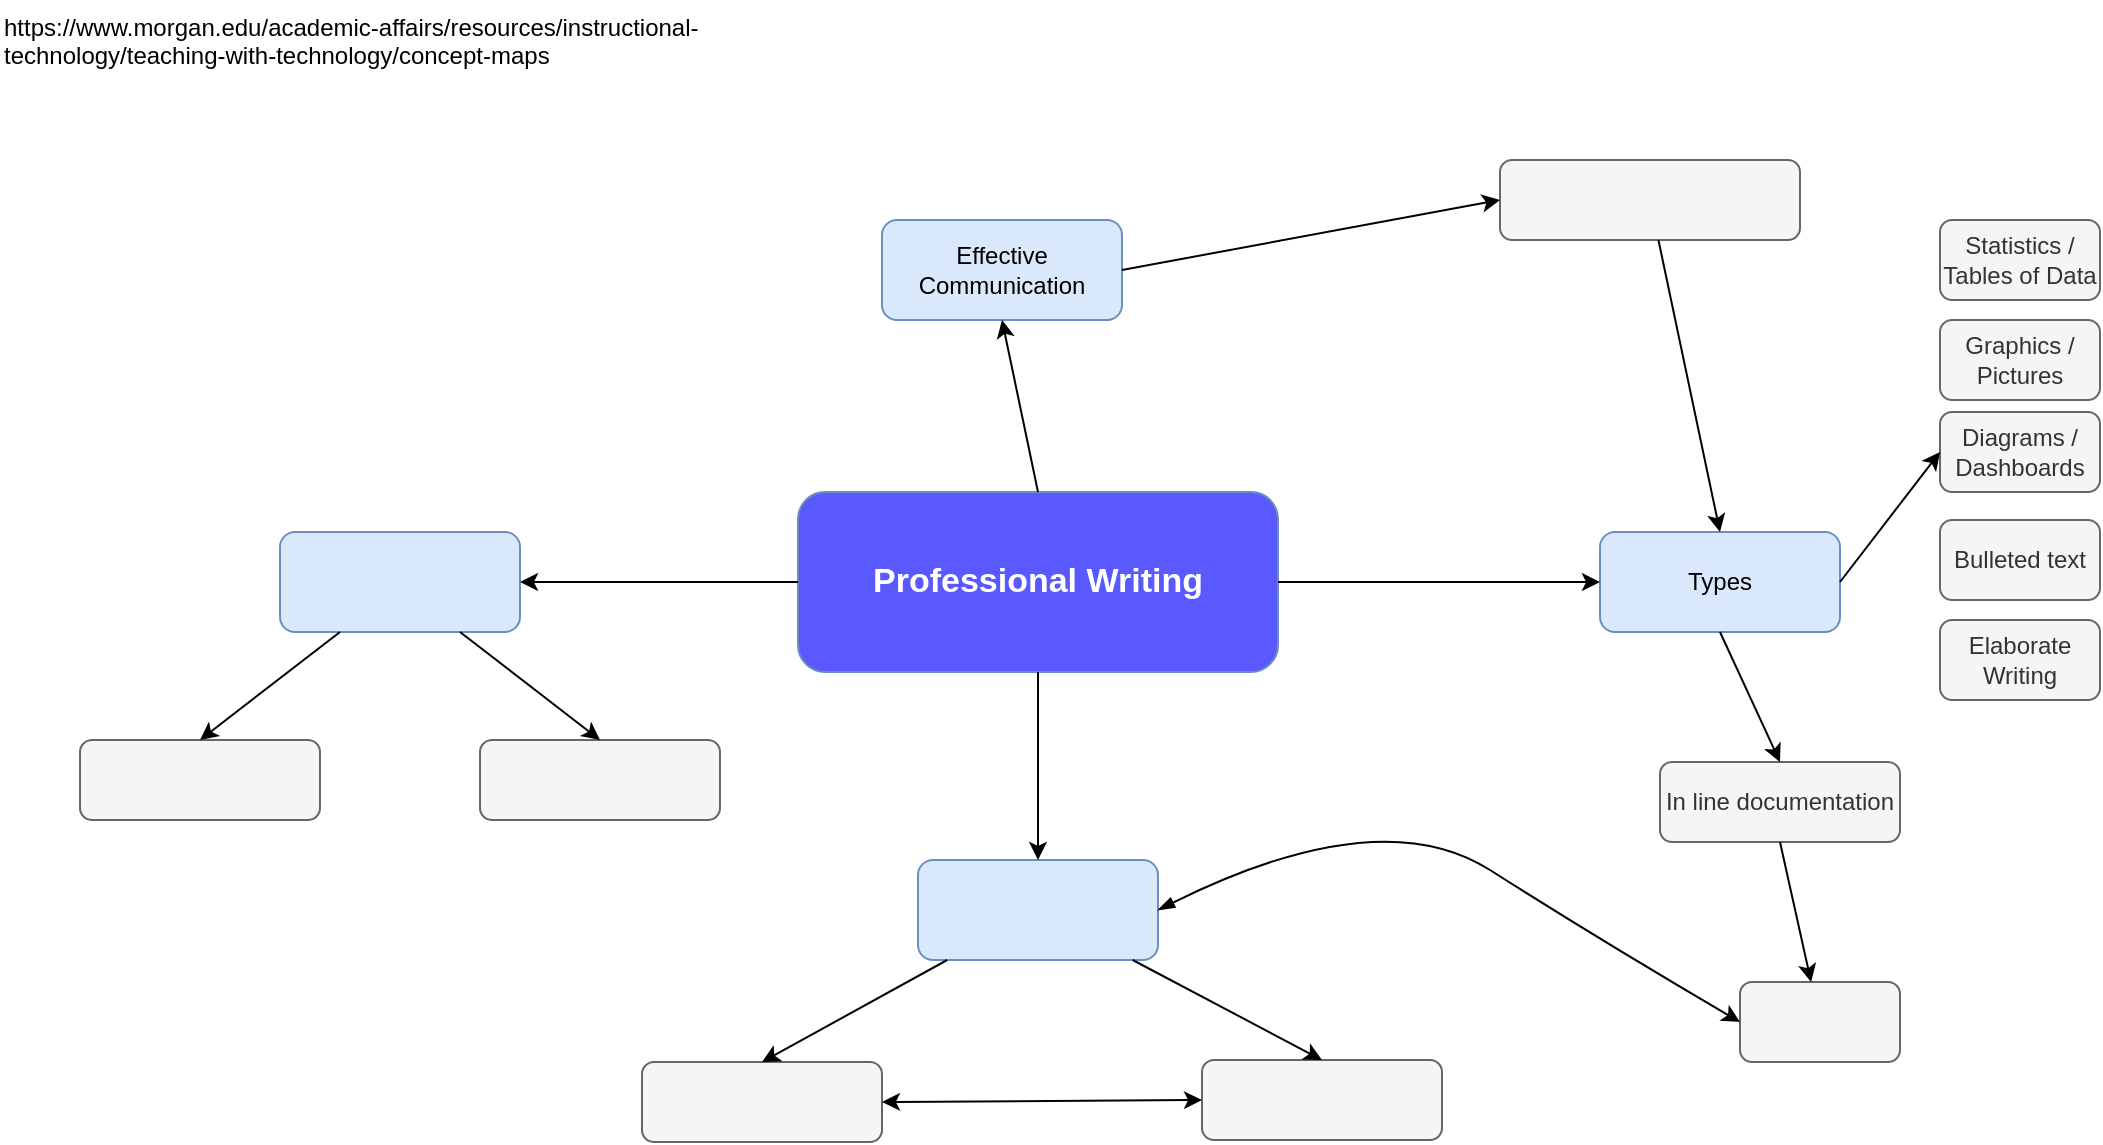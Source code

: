 <mxfile version="28.2.5" pages="4">
  <diagram name="1.1" id="A6YyC0zHlaroR13iZWX0">
    <mxGraphModel dx="704" dy="980" grid="1" gridSize="10" guides="1" tooltips="1" connect="1" arrows="1" fold="1" page="1" pageScale="1" pageWidth="1800" pageHeight="1500" math="0" shadow="0">
      <root>
        <mxCell id="0" />
        <mxCell id="1" parent="0" />
        <mxCell id="rtD2j8Ox3qHUKRXB66nk-1" value="&lt;b&gt;&lt;font style=&quot;font-size: 17px; color: rgb(255, 255, 255);&quot;&gt;Professional Writing&lt;/font&gt;&lt;/b&gt;" style="rounded=1;whiteSpace=wrap;html=1;fillColor=#5959FF;strokeColor=#6c8ebf;gradientColor=none;" parent="1" vertex="1">
          <mxGeometry x="439" y="356" width="240" height="90" as="geometry" />
        </mxCell>
        <mxCell id="rtD2j8Ox3qHUKRXB66nk-2" value="" style="rounded=1;whiteSpace=wrap;html=1;fillColor=#dae8fc;strokeColor=#6c8ebf;" parent="1" vertex="1">
          <mxGeometry x="180" y="376" width="120" height="50" as="geometry" />
        </mxCell>
        <mxCell id="rtD2j8Ox3qHUKRXB66nk-3" value="" style="rounded=1;whiteSpace=wrap;html=1;fillColor=#f5f5f5;fontColor=#333333;strokeColor=#666666;" parent="1" vertex="1">
          <mxGeometry x="280" y="480" width="120" height="40" as="geometry" />
        </mxCell>
        <mxCell id="rtD2j8Ox3qHUKRXB66nk-5" value="" style="endArrow=classic;html=1;rounded=0;exitX=0;exitY=0.5;exitDx=0;exitDy=0;entryX=1;entryY=0.5;entryDx=0;entryDy=0;" parent="1" source="rtD2j8Ox3qHUKRXB66nk-1" target="rtD2j8Ox3qHUKRXB66nk-2" edge="1">
          <mxGeometry width="50" height="50" relative="1" as="geometry">
            <mxPoint x="700" y="520" as="sourcePoint" />
            <mxPoint x="750" y="470" as="targetPoint" />
          </mxGeometry>
        </mxCell>
        <mxCell id="rtD2j8Ox3qHUKRXB66nk-7" value="" style="endArrow=classic;html=1;rounded=0;exitX=0.75;exitY=1;exitDx=0;exitDy=0;entryX=0.5;entryY=0;entryDx=0;entryDy=0;" parent="1" source="rtD2j8Ox3qHUKRXB66nk-2" target="rtD2j8Ox3qHUKRXB66nk-3" edge="1">
          <mxGeometry width="50" height="50" relative="1" as="geometry">
            <mxPoint x="700" y="520" as="sourcePoint" />
            <mxPoint x="750" y="470" as="targetPoint" />
          </mxGeometry>
        </mxCell>
        <UserObject label="https://www.morgan.edu/academic-affairs/resources/instructional-technology/teaching-with-technology/concept-maps" link="https://www.morgan.edu/academic-affairs/resources/instructional-technology/teaching-with-technology/concept-maps" id="rtD2j8Ox3qHUKRXB66nk-8">
          <mxCell style="text;whiteSpace=wrap;" parent="1" vertex="1">
            <mxGeometry x="40" y="110" width="350" height="50" as="geometry" />
          </mxCell>
        </UserObject>
        <mxCell id="rtD2j8Ox3qHUKRXB66nk-9" value="" style="rounded=1;whiteSpace=wrap;html=1;fillColor=#f5f5f5;fontColor=#333333;strokeColor=#666666;" parent="1" vertex="1">
          <mxGeometry x="80" y="480" width="120" height="40" as="geometry" />
        </mxCell>
        <mxCell id="rtD2j8Ox3qHUKRXB66nk-10" value="" style="endArrow=classic;html=1;rounded=0;exitX=0.25;exitY=1;exitDx=0;exitDy=0;entryX=0.5;entryY=0;entryDx=0;entryDy=0;" parent="1" source="rtD2j8Ox3qHUKRXB66nk-2" target="rtD2j8Ox3qHUKRXB66nk-9" edge="1">
          <mxGeometry width="50" height="50" relative="1" as="geometry">
            <mxPoint x="550" y="225" as="sourcePoint" />
            <mxPoint x="730" y="410" as="targetPoint" />
          </mxGeometry>
        </mxCell>
        <mxCell id="rtD2j8Ox3qHUKRXB66nk-11" value="" style="rounded=1;whiteSpace=wrap;html=1;fillColor=#dae8fc;strokeColor=#6c8ebf;" parent="1" vertex="1">
          <mxGeometry x="499" y="540" width="120" height="50" as="geometry" />
        </mxCell>
        <mxCell id="rtD2j8Ox3qHUKRXB66nk-12" value="" style="endArrow=classic;html=1;rounded=0;exitX=0.5;exitY=1;exitDx=0;exitDy=0;entryX=0.5;entryY=0;entryDx=0;entryDy=0;" parent="1" source="rtD2j8Ox3qHUKRXB66nk-1" target="rtD2j8Ox3qHUKRXB66nk-11" edge="1">
          <mxGeometry width="50" height="50" relative="1" as="geometry">
            <mxPoint x="580" y="420" as="sourcePoint" />
            <mxPoint x="450" y="420" as="targetPoint" />
          </mxGeometry>
        </mxCell>
        <mxCell id="rtD2j8Ox3qHUKRXB66nk-13" value="" style="rounded=1;whiteSpace=wrap;html=1;fillColor=#f5f5f5;fontColor=#333333;strokeColor=#666666;" parent="1" vertex="1">
          <mxGeometry x="641" y="640" width="120" height="40" as="geometry" />
        </mxCell>
        <mxCell id="rtD2j8Ox3qHUKRXB66nk-14" value="" style="endArrow=classic;html=1;rounded=0;entryX=0.5;entryY=0;entryDx=0;entryDy=0;" parent="1" source="rtD2j8Ox3qHUKRXB66nk-11" target="rtD2j8Ox3qHUKRXB66nk-13" edge="1">
          <mxGeometry width="50" height="50" relative="1" as="geometry">
            <mxPoint x="589" y="590" as="sourcePoint" />
            <mxPoint x="1069" y="634" as="targetPoint" />
          </mxGeometry>
        </mxCell>
        <mxCell id="rtD2j8Ox3qHUKRXB66nk-15" value="" style="rounded=1;whiteSpace=wrap;html=1;fillColor=#f5f5f5;fontColor=#333333;strokeColor=#666666;" parent="1" vertex="1">
          <mxGeometry x="361" y="641" width="120" height="40" as="geometry" />
        </mxCell>
        <mxCell id="rtD2j8Ox3qHUKRXB66nk-16" value="" style="endArrow=classic;html=1;rounded=0;entryX=0.5;entryY=0;entryDx=0;entryDy=0;" parent="1" source="rtD2j8Ox3qHUKRXB66nk-11" target="rtD2j8Ox3qHUKRXB66nk-15" edge="1">
          <mxGeometry width="50" height="50" relative="1" as="geometry">
            <mxPoint x="529" y="590" as="sourcePoint" />
            <mxPoint x="1049" y="574" as="targetPoint" />
          </mxGeometry>
        </mxCell>
        <mxCell id="rtD2j8Ox3qHUKRXB66nk-17" value="" style="endArrow=classic;startArrow=classic;html=1;rounded=0;exitX=1;exitY=0.5;exitDx=0;exitDy=0;entryX=0;entryY=0.5;entryDx=0;entryDy=0;" parent="1" source="rtD2j8Ox3qHUKRXB66nk-15" target="rtD2j8Ox3qHUKRXB66nk-13" edge="1">
          <mxGeometry width="50" height="50" relative="1" as="geometry">
            <mxPoint x="540" y="750" as="sourcePoint" />
            <mxPoint x="590" y="700" as="targetPoint" />
          </mxGeometry>
        </mxCell>
        <mxCell id="rtD2j8Ox3qHUKRXB66nk-18" value="Effective Communication" style="rounded=1;whiteSpace=wrap;html=1;fillColor=#dae8fc;strokeColor=#6c8ebf;" parent="1" vertex="1">
          <mxGeometry x="481" y="220" width="120" height="50" as="geometry" />
        </mxCell>
        <mxCell id="rtD2j8Ox3qHUKRXB66nk-19" value="Types" style="rounded=1;whiteSpace=wrap;html=1;fillColor=#dae8fc;strokeColor=#6c8ebf;" parent="1" vertex="1">
          <mxGeometry x="840" y="376" width="120" height="50" as="geometry" />
        </mxCell>
        <mxCell id="rtD2j8Ox3qHUKRXB66nk-20" value="" style="rounded=1;whiteSpace=wrap;html=1;fillColor=#f5f5f5;fontColor=#333333;strokeColor=#666666;" parent="1" vertex="1">
          <mxGeometry x="910" y="601" width="80" height="40" as="geometry" />
        </mxCell>
        <mxCell id="rtD2j8Ox3qHUKRXB66nk-21" value="In line documentation" style="rounded=1;whiteSpace=wrap;html=1;fillColor=#f5f5f5;fontColor=#333333;strokeColor=#666666;" parent="1" vertex="1">
          <mxGeometry x="870" y="491" width="120" height="40" as="geometry" />
        </mxCell>
        <mxCell id="rtD2j8Ox3qHUKRXB66nk-22" value="Diagrams / Dashboards" style="rounded=1;whiteSpace=wrap;html=1;fillColor=#f5f5f5;fontColor=#333333;strokeColor=#666666;" parent="1" vertex="1">
          <mxGeometry x="1010" y="316" width="80" height="40" as="geometry" />
        </mxCell>
        <mxCell id="rtD2j8Ox3qHUKRXB66nk-23" value="" style="rounded=1;whiteSpace=wrap;html=1;fillColor=#f5f5f5;fontColor=#333333;strokeColor=#666666;" parent="1" vertex="1">
          <mxGeometry x="790" y="190" width="150" height="40" as="geometry" />
        </mxCell>
        <mxCell id="rtD2j8Ox3qHUKRXB66nk-24" value="" style="endArrow=classic;html=1;rounded=0;exitX=0.5;exitY=0;exitDx=0;exitDy=0;entryX=0.5;entryY=1;entryDx=0;entryDy=0;" parent="1" source="rtD2j8Ox3qHUKRXB66nk-1" target="rtD2j8Ox3qHUKRXB66nk-18" edge="1">
          <mxGeometry width="50" height="50" relative="1" as="geometry">
            <mxPoint x="620" y="330" as="sourcePoint" />
            <mxPoint x="670" y="280" as="targetPoint" />
          </mxGeometry>
        </mxCell>
        <mxCell id="rtD2j8Ox3qHUKRXB66nk-25" value="" style="endArrow=classic;html=1;rounded=0;exitX=1;exitY=0.5;exitDx=0;exitDy=0;entryX=0;entryY=0.5;entryDx=0;entryDy=0;" parent="1" source="rtD2j8Ox3qHUKRXB66nk-18" target="rtD2j8Ox3qHUKRXB66nk-23" edge="1">
          <mxGeometry width="50" height="50" relative="1" as="geometry">
            <mxPoint x="650" y="240" as="sourcePoint" />
            <mxPoint x="700" y="190" as="targetPoint" />
          </mxGeometry>
        </mxCell>
        <mxCell id="rtD2j8Ox3qHUKRXB66nk-26" value="" style="endArrow=classic;html=1;rounded=0;exitX=1;exitY=0.5;exitDx=0;exitDy=0;entryX=0;entryY=0.5;entryDx=0;entryDy=0;" parent="1" source="rtD2j8Ox3qHUKRXB66nk-1" target="rtD2j8Ox3qHUKRXB66nk-19" edge="1">
          <mxGeometry width="50" height="50" relative="1" as="geometry">
            <mxPoint x="680" y="490" as="sourcePoint" />
            <mxPoint x="730" y="440" as="targetPoint" />
          </mxGeometry>
        </mxCell>
        <mxCell id="rtD2j8Ox3qHUKRXB66nk-27" value="" style="endArrow=classic;html=1;rounded=0;exitX=0.5;exitY=1;exitDx=0;exitDy=0;entryX=0.5;entryY=0;entryDx=0;entryDy=0;" parent="1" source="rtD2j8Ox3qHUKRXB66nk-19" target="rtD2j8Ox3qHUKRXB66nk-21" edge="1">
          <mxGeometry width="50" height="50" relative="1" as="geometry">
            <mxPoint x="990" y="250" as="sourcePoint" />
            <mxPoint x="1040" y="200" as="targetPoint" />
          </mxGeometry>
        </mxCell>
        <mxCell id="rtD2j8Ox3qHUKRXB66nk-28" value="" style="endArrow=classic;html=1;rounded=0;exitX=1;exitY=0.5;exitDx=0;exitDy=0;entryX=0;entryY=0.5;entryDx=0;entryDy=0;" parent="1" source="rtD2j8Ox3qHUKRXB66nk-19" target="rtD2j8Ox3qHUKRXB66nk-22" edge="1">
          <mxGeometry width="50" height="50" relative="1" as="geometry">
            <mxPoint x="1010" y="430" as="sourcePoint" />
            <mxPoint x="1060" y="380" as="targetPoint" />
          </mxGeometry>
        </mxCell>
        <mxCell id="rtD2j8Ox3qHUKRXB66nk-29" value="" style="endArrow=classic;html=1;rounded=0;entryX=0.5;entryY=0;entryDx=0;entryDy=0;" parent="1" source="rtD2j8Ox3qHUKRXB66nk-23" target="rtD2j8Ox3qHUKRXB66nk-19" edge="1">
          <mxGeometry width="50" height="50" relative="1" as="geometry">
            <mxPoint x="840" y="330" as="sourcePoint" />
            <mxPoint x="890" y="280" as="targetPoint" />
          </mxGeometry>
        </mxCell>
        <mxCell id="rtD2j8Ox3qHUKRXB66nk-30" value="" style="endArrow=classic;html=1;rounded=0;exitX=0.5;exitY=1;exitDx=0;exitDy=0;" parent="1" source="rtD2j8Ox3qHUKRXB66nk-21" target="rtD2j8Ox3qHUKRXB66nk-20" edge="1">
          <mxGeometry width="50" height="50" relative="1" as="geometry">
            <mxPoint x="1110" y="590" as="sourcePoint" />
            <mxPoint x="1160" y="540" as="targetPoint" />
          </mxGeometry>
        </mxCell>
        <mxCell id="rtD2j8Ox3qHUKRXB66nk-31" value="" style="curved=1;endArrow=classic;html=1;rounded=0;exitX=1;exitY=0.5;exitDx=0;exitDy=0;entryX=0;entryY=0.5;entryDx=0;entryDy=0;startArrow=blockThin;startFill=1;" parent="1" source="rtD2j8Ox3qHUKRXB66nk-11" target="rtD2j8Ox3qHUKRXB66nk-20" edge="1">
          <mxGeometry width="50" height="50" relative="1" as="geometry">
            <mxPoint x="680" y="490" as="sourcePoint" />
            <mxPoint x="730" y="440" as="targetPoint" />
            <Array as="points">
              <mxPoint x="730" y="510" />
              <mxPoint x="840" y="580" />
            </Array>
          </mxGeometry>
        </mxCell>
        <mxCell id="VLFtgSqNrhJL7h_BfpkV-1" value="Bulleted text" style="rounded=1;whiteSpace=wrap;html=1;fillColor=#f5f5f5;fontColor=#333333;strokeColor=#666666;" vertex="1" parent="1">
          <mxGeometry x="1010" y="370" width="80" height="40" as="geometry" />
        </mxCell>
        <mxCell id="VLFtgSqNrhJL7h_BfpkV-3" value="Elaborate Writing" style="rounded=1;whiteSpace=wrap;html=1;fillColor=#f5f5f5;fontColor=#333333;strokeColor=#666666;" vertex="1" parent="1">
          <mxGeometry x="1010" y="420" width="80" height="40" as="geometry" />
        </mxCell>
        <mxCell id="VLFtgSqNrhJL7h_BfpkV-4" value="Graphics / Pictures" style="rounded=1;whiteSpace=wrap;html=1;fillColor=#f5f5f5;fontColor=#333333;strokeColor=#666666;" vertex="1" parent="1">
          <mxGeometry x="1010" y="270" width="80" height="40" as="geometry" />
        </mxCell>
        <mxCell id="VLFtgSqNrhJL7h_BfpkV-5" value="Statistics / Tables of Data" style="rounded=1;whiteSpace=wrap;html=1;fillColor=#f5f5f5;fontColor=#333333;strokeColor=#666666;" vertex="1" parent="1">
          <mxGeometry x="1010" y="220" width="80" height="40" as="geometry" />
        </mxCell>
      </root>
    </mxGraphModel>
  </diagram>
  <diagram id="INU5LLQGjp-nCts_BlAN" name="2.2">
    <mxGraphModel dx="828" dy="1153" grid="1" gridSize="10" guides="1" tooltips="1" connect="1" arrows="1" fold="1" page="1" pageScale="1" pageWidth="1800" pageHeight="1500" math="0" shadow="0">
      <root>
        <mxCell id="0" />
        <mxCell id="1" parent="0" />
        <mxCell id="Pbq-i8DcPubpmf70jtMy-1" value="&lt;font style=&quot;font-size: 24px; color: rgb(255, 255, 255);&quot;&gt;&lt;b&gt;Goal Setting&lt;/b&gt;&lt;/font&gt;" style="rounded=1;whiteSpace=wrap;html=1;fillColor=#5959FF;strokeColor=#6c8ebf;gradientColor=none;" parent="1" vertex="1">
          <mxGeometry x="760" y="436" width="240" height="90" as="geometry" />
        </mxCell>
        <mxCell id="Pbq-i8DcPubpmf70jtMy-2" value="&lt;b&gt;Bias&lt;/b&gt;" style="rounded=1;whiteSpace=wrap;html=1;fillColor=#dae8fc;strokeColor=#6c8ebf;" parent="1" vertex="1">
          <mxGeometry x="510" y="456" width="120" height="50" as="geometry" />
        </mxCell>
        <mxCell id="Pbq-i8DcPubpmf70jtMy-3" value="" style="rounded=1;whiteSpace=wrap;html=1;fillColor=#f5f5f5;fontColor=#333333;strokeColor=#666666;" parent="1" vertex="1">
          <mxGeometry x="610" y="560" width="120" height="40" as="geometry" />
        </mxCell>
        <mxCell id="Pbq-i8DcPubpmf70jtMy-4" value="" style="endArrow=classic;html=1;rounded=0;exitX=0;exitY=0.5;exitDx=0;exitDy=0;entryX=1;entryY=0.5;entryDx=0;entryDy=0;" parent="1" source="Pbq-i8DcPubpmf70jtMy-1" target="Pbq-i8DcPubpmf70jtMy-2" edge="1">
          <mxGeometry width="50" height="50" relative="1" as="geometry">
            <mxPoint x="1030" y="600" as="sourcePoint" />
            <mxPoint x="1080" y="550" as="targetPoint" />
          </mxGeometry>
        </mxCell>
        <mxCell id="sY8J5L-0fkLcYzDm4Xg0-5" value="&lt;b&gt;&lt;font style=&quot;font-size: 15px;&quot;&gt;Is &lt;font style=&quot;&quot;&gt;affected &lt;/font&gt;by&lt;/font&gt;&lt;/b&gt;" style="edgeLabel;html=1;align=center;verticalAlign=middle;resizable=0;points=[];" vertex="1" connectable="0" parent="Pbq-i8DcPubpmf70jtMy-4">
          <mxGeometry x="-0.273" y="-3" relative="1" as="geometry">
            <mxPoint x="-19" y="3" as="offset" />
          </mxGeometry>
        </mxCell>
        <mxCell id="Pbq-i8DcPubpmf70jtMy-5" value="" style="endArrow=classic;html=1;rounded=0;exitX=0.75;exitY=1;exitDx=0;exitDy=0;entryX=0.5;entryY=0;entryDx=0;entryDy=0;" parent="1" source="Pbq-i8DcPubpmf70jtMy-2" target="Pbq-i8DcPubpmf70jtMy-3" edge="1">
          <mxGeometry width="50" height="50" relative="1" as="geometry">
            <mxPoint x="1030" y="600" as="sourcePoint" />
            <mxPoint x="1080" y="550" as="targetPoint" />
          </mxGeometry>
        </mxCell>
        <UserObject label="https://www.morgan.edu/academic-affairs/resources/instructional-technology/teaching-with-technology/concept-maps" link="https://www.morgan.edu/academic-affairs/resources/instructional-technology/teaching-with-technology/concept-maps" id="Pbq-i8DcPubpmf70jtMy-6">
          <mxCell style="text;whiteSpace=wrap;" parent="1" vertex="1">
            <mxGeometry x="370" y="190" width="350" height="50" as="geometry" />
          </mxCell>
        </UserObject>
        <mxCell id="Pbq-i8DcPubpmf70jtMy-7" value="" style="rounded=1;whiteSpace=wrap;html=1;fillColor=#f5f5f5;fontColor=#333333;strokeColor=#666666;" parent="1" vertex="1">
          <mxGeometry x="410" y="560" width="120" height="40" as="geometry" />
        </mxCell>
        <mxCell id="Pbq-i8DcPubpmf70jtMy-8" value="" style="endArrow=classic;html=1;rounded=0;exitX=0.25;exitY=1;exitDx=0;exitDy=0;entryX=0.5;entryY=0;entryDx=0;entryDy=0;" parent="1" source="Pbq-i8DcPubpmf70jtMy-2" target="Pbq-i8DcPubpmf70jtMy-7" edge="1">
          <mxGeometry width="50" height="50" relative="1" as="geometry">
            <mxPoint x="880" y="305" as="sourcePoint" />
            <mxPoint x="1060" y="490" as="targetPoint" />
          </mxGeometry>
        </mxCell>
        <mxCell id="Pbq-i8DcPubpmf70jtMy-9" value="&lt;b&gt;Organizational Goals&lt;/b&gt;" style="rounded=1;whiteSpace=wrap;html=1;fillColor=#dae8fc;strokeColor=#6c8ebf;" parent="1" vertex="1">
          <mxGeometry x="820" y="620" width="120" height="50" as="geometry" />
        </mxCell>
        <mxCell id="Pbq-i8DcPubpmf70jtMy-10" value="" style="endArrow=classic;html=1;rounded=0;exitX=0.5;exitY=1;exitDx=0;exitDy=0;entryX=0.5;entryY=0;entryDx=0;entryDy=0;" parent="1" source="Pbq-i8DcPubpmf70jtMy-1" target="Pbq-i8DcPubpmf70jtMy-9" edge="1">
          <mxGeometry width="50" height="50" relative="1" as="geometry">
            <mxPoint x="901" y="500" as="sourcePoint" />
            <mxPoint x="771" y="500" as="targetPoint" />
          </mxGeometry>
        </mxCell>
        <mxCell id="sY8J5L-0fkLcYzDm4Xg0-3" value="Is necessary for" style="edgeLabel;html=1;align=center;verticalAlign=middle;resizable=0;points=[];" vertex="1" connectable="0" parent="Pbq-i8DcPubpmf70jtMy-10">
          <mxGeometry x="-0.005" y="-3" relative="1" as="geometry">
            <mxPoint as="offset" />
          </mxGeometry>
        </mxCell>
        <mxCell id="Pbq-i8DcPubpmf70jtMy-11" value="" style="rounded=1;whiteSpace=wrap;html=1;fillColor=#f5f5f5;fontColor=#333333;strokeColor=#666666;" parent="1" vertex="1">
          <mxGeometry x="962" y="720" width="120" height="40" as="geometry" />
        </mxCell>
        <mxCell id="Pbq-i8DcPubpmf70jtMy-12" value="" style="endArrow=classic;html=1;rounded=0;entryX=0.5;entryY=0;entryDx=0;entryDy=0;" parent="1" source="Pbq-i8DcPubpmf70jtMy-9" target="Pbq-i8DcPubpmf70jtMy-11" edge="1">
          <mxGeometry width="50" height="50" relative="1" as="geometry">
            <mxPoint x="910" y="670" as="sourcePoint" />
            <mxPoint x="1390" y="714" as="targetPoint" />
          </mxGeometry>
        </mxCell>
        <mxCell id="Pbq-i8DcPubpmf70jtMy-13" value="" style="rounded=1;whiteSpace=wrap;html=1;fillColor=#f5f5f5;fontColor=#333333;strokeColor=#666666;" parent="1" vertex="1">
          <mxGeometry x="682" y="721" width="120" height="40" as="geometry" />
        </mxCell>
        <mxCell id="Pbq-i8DcPubpmf70jtMy-14" value="" style="endArrow=classic;html=1;rounded=0;entryX=0.5;entryY=0;entryDx=0;entryDy=0;" parent="1" source="Pbq-i8DcPubpmf70jtMy-9" target="Pbq-i8DcPubpmf70jtMy-13" edge="1">
          <mxGeometry width="50" height="50" relative="1" as="geometry">
            <mxPoint x="850" y="670" as="sourcePoint" />
            <mxPoint x="1370" y="654" as="targetPoint" />
          </mxGeometry>
        </mxCell>
        <mxCell id="sY8J5L-0fkLcYzDm4Xg0-4" value="Include&amp;nbsp;" style="edgeLabel;html=1;align=center;verticalAlign=middle;resizable=0;points=[];" vertex="1" connectable="0" parent="Pbq-i8DcPubpmf70jtMy-14">
          <mxGeometry x="0.034" y="2" relative="1" as="geometry">
            <mxPoint y="-1" as="offset" />
          </mxGeometry>
        </mxCell>
        <mxCell id="Pbq-i8DcPubpmf70jtMy-15" value="" style="endArrow=classic;startArrow=classic;html=1;rounded=0;exitX=1;exitY=0.5;exitDx=0;exitDy=0;entryX=0;entryY=0.5;entryDx=0;entryDy=0;" parent="1" source="Pbq-i8DcPubpmf70jtMy-13" target="Pbq-i8DcPubpmf70jtMy-11" edge="1">
          <mxGeometry width="50" height="50" relative="1" as="geometry">
            <mxPoint x="861" y="830" as="sourcePoint" />
            <mxPoint x="911" y="780" as="targetPoint" />
          </mxGeometry>
        </mxCell>
        <mxCell id="Pbq-i8DcPubpmf70jtMy-16" value="Goal Evaluation" style="rounded=1;whiteSpace=wrap;html=1;fillColor=#dae8fc;strokeColor=#6c8ebf;" parent="1" vertex="1">
          <mxGeometry x="820" y="330" width="120" height="50" as="geometry" />
        </mxCell>
        <mxCell id="Pbq-i8DcPubpmf70jtMy-17" value="Four Motivation Theories" style="rounded=1;whiteSpace=wrap;html=1;fillColor=#dae8fc;strokeColor=#6c8ebf;fontStyle=1" parent="1" vertex="1">
          <mxGeometry x="1121" y="456" width="120" height="50" as="geometry" />
        </mxCell>
        <mxCell id="Pbq-i8DcPubpmf70jtMy-18" value="" style="rounded=1;whiteSpace=wrap;html=1;fillColor=#f5f5f5;fontColor=#333333;strokeColor=#666666;" parent="1" vertex="1">
          <mxGeometry x="1170" y="650" width="80" height="40" as="geometry" />
        </mxCell>
        <mxCell id="Pbq-i8DcPubpmf70jtMy-20" value="Equity" style="rounded=1;whiteSpace=wrap;html=1;fillColor=#f5f5f5;fontColor=#333333;strokeColor=#666666;" parent="1" vertex="1">
          <mxGeometry x="1321" y="340" width="80" height="40" as="geometry" />
        </mxCell>
        <mxCell id="Pbq-i8DcPubpmf70jtMy-21" value="Personal" style="rounded=1;whiteSpace=wrap;html=1;fillColor=#f5f5f5;fontColor=#333333;strokeColor=#666666;" parent="1" vertex="1">
          <mxGeometry x="780" y="230" width="150" height="40" as="geometry" />
        </mxCell>
        <mxCell id="Pbq-i8DcPubpmf70jtMy-22" value="" style="endArrow=classic;html=1;rounded=0;exitX=0.5;exitY=0;exitDx=0;exitDy=0;entryX=0.5;entryY=1;entryDx=0;entryDy=0;" parent="1" source="Pbq-i8DcPubpmf70jtMy-1" target="Pbq-i8DcPubpmf70jtMy-16" edge="1">
          <mxGeometry width="50" height="50" relative="1" as="geometry">
            <mxPoint x="941" y="410" as="sourcePoint" />
            <mxPoint x="991" y="360" as="targetPoint" />
          </mxGeometry>
        </mxCell>
        <mxCell id="Pbq-i8DcPubpmf70jtMy-24" value="" style="endArrow=classic;html=1;rounded=0;exitX=1;exitY=0.5;exitDx=0;exitDy=0;entryX=0;entryY=0.5;entryDx=0;entryDy=0;" parent="1" source="Pbq-i8DcPubpmf70jtMy-1" target="Pbq-i8DcPubpmf70jtMy-17" edge="1">
          <mxGeometry width="50" height="50" relative="1" as="geometry">
            <mxPoint x="1001" y="570" as="sourcePoint" />
            <mxPoint x="1051" y="520" as="targetPoint" />
          </mxGeometry>
        </mxCell>
        <mxCell id="sY8J5L-0fkLcYzDm4Xg0-1" value="&lt;b&gt;&lt;font style=&quot;font-size: 15px;&quot;&gt;Is one of&lt;/font&gt;&lt;/b&gt;" style="edgeLabel;html=1;align=center;verticalAlign=middle;resizable=0;points=[];" vertex="1" connectable="0" parent="Pbq-i8DcPubpmf70jtMy-24">
          <mxGeometry x="-0.435" y="-1" relative="1" as="geometry">
            <mxPoint x="19" y="-1" as="offset" />
          </mxGeometry>
        </mxCell>
        <mxCell id="Pbq-i8DcPubpmf70jtMy-25" value="" style="endArrow=classic;html=1;rounded=0;exitX=0.5;exitY=1;exitDx=0;exitDy=0;entryX=0.898;entryY=0.052;entryDx=0;entryDy=0;entryPerimeter=0;" parent="1" source="Pbq-i8DcPubpmf70jtMy-17" target="Pbq-i8DcPubpmf70jtMy-9" edge="1">
          <mxGeometry width="50" height="50" relative="1" as="geometry">
            <mxPoint x="1311" y="330" as="sourcePoint" />
            <mxPoint x="1361" y="280" as="targetPoint" />
          </mxGeometry>
        </mxCell>
        <mxCell id="sY8J5L-0fkLcYzDm4Xg0-2" value="Help establish and evaluate&amp;nbsp;" style="edgeLabel;html=1;align=center;verticalAlign=middle;resizable=0;points=[];" vertex="1" connectable="0" parent="Pbq-i8DcPubpmf70jtMy-25">
          <mxGeometry x="-0.093" y="-2" relative="1" as="geometry">
            <mxPoint as="offset" />
          </mxGeometry>
        </mxCell>
        <mxCell id="Pbq-i8DcPubpmf70jtMy-26" value="" style="endArrow=classic;html=1;rounded=0;exitX=1;exitY=0.5;exitDx=0;exitDy=0;entryX=0;entryY=0.5;entryDx=0;entryDy=0;" parent="1" source="Pbq-i8DcPubpmf70jtMy-17" target="Pbq-i8DcPubpmf70jtMy-20" edge="1">
          <mxGeometry width="50" height="50" relative="1" as="geometry">
            <mxPoint x="1331" y="510" as="sourcePoint" />
            <mxPoint x="1381" y="460" as="targetPoint" />
          </mxGeometry>
        </mxCell>
        <mxCell id="sY8J5L-0fkLcYzDm4Xg0-11" value="Theories other than Goal Setting include" style="edgeLabel;html=1;align=center;verticalAlign=middle;resizable=0;points=[];" vertex="1" connectable="0" parent="Pbq-i8DcPubpmf70jtMy-26">
          <mxGeometry x="-0.338" relative="1" as="geometry">
            <mxPoint x="20" y="-41" as="offset" />
          </mxGeometry>
        </mxCell>
        <mxCell id="Pbq-i8DcPubpmf70jtMy-27" value="" style="endArrow=classic;html=1;rounded=0;entryX=0.5;entryY=0;entryDx=0;entryDy=0;exitX=0.5;exitY=1;exitDx=0;exitDy=0;" parent="1" source="sY8J5L-0fkLcYzDm4Xg0-16" target="Pbq-i8DcPubpmf70jtMy-17" edge="1">
          <mxGeometry width="50" height="50" relative="1" as="geometry">
            <mxPoint x="1161" y="410" as="sourcePoint" />
            <mxPoint x="1211" y="360" as="targetPoint" />
          </mxGeometry>
        </mxCell>
        <mxCell id="Pbq-i8DcPubpmf70jtMy-29" value="" style="curved=1;endArrow=classic;html=1;rounded=0;exitX=1;exitY=0.5;exitDx=0;exitDy=0;entryX=0;entryY=0.5;entryDx=0;entryDy=0;startArrow=blockThin;startFill=1;" parent="1" source="Pbq-i8DcPubpmf70jtMy-9" target="Pbq-i8DcPubpmf70jtMy-18" edge="1">
          <mxGeometry width="50" height="50" relative="1" as="geometry">
            <mxPoint x="1001" y="570" as="sourcePoint" />
            <mxPoint x="1051" y="520" as="targetPoint" />
            <Array as="points">
              <mxPoint x="1051" y="590" />
              <mxPoint x="1161" y="660" />
            </Array>
          </mxGeometry>
        </mxCell>
        <mxCell id="sY8J5L-0fkLcYzDm4Xg0-6" value="Expectancy" style="rounded=1;whiteSpace=wrap;html=1;fillColor=#f5f5f5;fontColor=#333333;strokeColor=#666666;" vertex="1" parent="1">
          <mxGeometry x="1316" y="415" width="80" height="40" as="geometry" />
        </mxCell>
        <mxCell id="sY8J5L-0fkLcYzDm4Xg0-7" value="" style="endArrow=classic;html=1;rounded=0;entryX=0;entryY=0.5;entryDx=0;entryDy=0;" edge="1" parent="1" target="sY8J5L-0fkLcYzDm4Xg0-6">
          <mxGeometry width="50" height="50" relative="1" as="geometry">
            <mxPoint x="1276" y="425" as="sourcePoint" />
            <mxPoint x="1389" y="545" as="targetPoint" />
          </mxGeometry>
        </mxCell>
        <mxCell id="sY8J5L-0fkLcYzDm4Xg0-8" value="Reinforcement" style="rounded=1;whiteSpace=wrap;html=1;fillColor=#f5f5f5;fontColor=#333333;strokeColor=#666666;" vertex="1" parent="1">
          <mxGeometry x="1304" y="466" width="80" height="36" as="geometry" />
        </mxCell>
        <mxCell id="sY8J5L-0fkLcYzDm4Xg0-9" value="" style="endArrow=classic;html=1;rounded=0;entryX=0;entryY=0.5;entryDx=0;entryDy=0;" edge="1" parent="1" target="sY8J5L-0fkLcYzDm4Xg0-8">
          <mxGeometry width="50" height="50" relative="1" as="geometry">
            <mxPoint x="1251" y="470" as="sourcePoint" />
            <mxPoint x="1504" y="630" as="targetPoint" />
            <Array as="points" />
          </mxGeometry>
        </mxCell>
        <mxCell id="sY8J5L-0fkLcYzDm4Xg0-16" value="&lt;b style=&quot;color: rgb(0, 0, 0);&quot;&gt;Management and Cooperate Settings&lt;/b&gt;" style="rounded=1;whiteSpace=wrap;html=1;fillColor=#dae8fc;strokeColor=#6c8ebf;" vertex="1" parent="1">
          <mxGeometry x="1011" y="320" width="150" height="50" as="geometry" />
        </mxCell>
        <mxCell id="sY8J5L-0fkLcYzDm4Xg0-18" value="Four Motivation Theories" style="rounded=1;whiteSpace=wrap;html=1;fillColor=#dae8fc;strokeColor=#6c8ebf;fontStyle=1" vertex="1" parent="1">
          <mxGeometry x="1210" y="560" width="120" height="50" as="geometry" />
        </mxCell>
        <mxCell id="sY8J5L-0fkLcYzDm4Xg0-19" value="Team Performance" style="rounded=1;whiteSpace=wrap;html=1;fillColor=#f5f5f5;fontColor=#333333;strokeColor=#666666;" vertex="1" parent="1">
          <mxGeometry x="660" y="260" width="80" height="40" as="geometry" />
        </mxCell>
        <mxCell id="sY8J5L-0fkLcYzDm4Xg0-21" value="Measuring success" style="rounded=1;whiteSpace=wrap;html=1;fillColor=#f5f5f5;fontColor=#333333;strokeColor=#666666;" vertex="1" parent="1">
          <mxGeometry x="590" y="310" width="80" height="40" as="geometry" />
        </mxCell>
        <mxCell id="sY8J5L-0fkLcYzDm4Xg0-22" value="based on tasks complete" style="rounded=1;whiteSpace=wrap;html=1;fillColor=#f5f5f5;fontColor=#333333;strokeColor=#666666;" vertex="1" parent="1">
          <mxGeometry x="660" y="370" width="80" height="40" as="geometry" />
        </mxCell>
        <mxCell id="sY8J5L-0fkLcYzDm4Xg0-23" value="Goal performance periods" style="rounded=1;whiteSpace=wrap;html=1;fillColor=#f5f5f5;fontColor=#333333;strokeColor=#666666;" vertex="1" parent="1">
          <mxGeometry x="510" y="360" width="80" height="40" as="geometry" />
        </mxCell>
        <mxCell id="sY8J5L-0fkLcYzDm4Xg0-24" value="Level of effort" style="rounded=1;whiteSpace=wrap;html=1;fillColor=#f5f5f5;fontColor=#333333;strokeColor=#666666;" vertex="1" parent="1">
          <mxGeometry x="910" y="150" width="80" height="40" as="geometry" />
        </mxCell>
        <mxCell id="sY8J5L-0fkLcYzDm4Xg0-25" value="Follow-up / Feedback" style="rounded=1;whiteSpace=wrap;html=1;fillColor=#f5f5f5;fontColor=#333333;strokeColor=#666666;" vertex="1" parent="1">
          <mxGeometry x="722" y="110" width="80" height="40" as="geometry" />
        </mxCell>
        <mxCell id="sY8J5L-0fkLcYzDm4Xg0-26" value="Used as motivator" style="rounded=1;whiteSpace=wrap;html=1;fillColor=#f5f5f5;fontColor=#333333;strokeColor=#666666;" vertex="1" parent="1">
          <mxGeometry x="820" y="90" width="80" height="40" as="geometry" />
        </mxCell>
      </root>
    </mxGraphModel>
  </diagram>
  <diagram id="KX-kCpaQDR058m_KiNNv" name="3.1">
    <mxGraphModel dx="2852" dy="1422" grid="1" gridSize="10" guides="1" tooltips="1" connect="1" arrows="1" fold="1" page="1" pageScale="1" pageWidth="1800" pageHeight="1500" math="0" shadow="0">
      <root>
        <mxCell id="0" />
        <mxCell id="1" parent="0" />
        <mxCell id="yFBd9E0SfqnOR1oz_ZRW-1" value="" style="rounded=1;whiteSpace=wrap;html=1;fillColor=#5959FF;strokeColor=#6c8ebf;gradientColor=none;" vertex="1" parent="1">
          <mxGeometry x="629" y="426" width="240" height="90" as="geometry" />
        </mxCell>
        <mxCell id="yFBd9E0SfqnOR1oz_ZRW-2" value="" style="rounded=1;whiteSpace=wrap;html=1;fillColor=#dae8fc;strokeColor=#6c8ebf;" vertex="1" parent="1">
          <mxGeometry x="370" y="446" width="120" height="50" as="geometry" />
        </mxCell>
        <mxCell id="yFBd9E0SfqnOR1oz_ZRW-3" value="" style="rounded=1;whiteSpace=wrap;html=1;fillColor=#f5f5f5;fontColor=#333333;strokeColor=#666666;" vertex="1" parent="1">
          <mxGeometry x="470" y="550" width="120" height="40" as="geometry" />
        </mxCell>
        <mxCell id="yFBd9E0SfqnOR1oz_ZRW-4" value="" style="endArrow=classic;html=1;rounded=0;exitX=0;exitY=0.5;exitDx=0;exitDy=0;entryX=1;entryY=0.5;entryDx=0;entryDy=0;" edge="1" parent="1" source="yFBd9E0SfqnOR1oz_ZRW-1" target="yFBd9E0SfqnOR1oz_ZRW-2">
          <mxGeometry width="50" height="50" relative="1" as="geometry">
            <mxPoint x="890" y="590" as="sourcePoint" />
            <mxPoint x="940" y="540" as="targetPoint" />
          </mxGeometry>
        </mxCell>
        <mxCell id="yFBd9E0SfqnOR1oz_ZRW-5" value="" style="endArrow=classic;html=1;rounded=0;exitX=0.75;exitY=1;exitDx=0;exitDy=0;entryX=0.5;entryY=0;entryDx=0;entryDy=0;" edge="1" parent="1" source="yFBd9E0SfqnOR1oz_ZRW-2" target="yFBd9E0SfqnOR1oz_ZRW-3">
          <mxGeometry width="50" height="50" relative="1" as="geometry">
            <mxPoint x="890" y="590" as="sourcePoint" />
            <mxPoint x="940" y="540" as="targetPoint" />
          </mxGeometry>
        </mxCell>
        <UserObject label="https://www.morgan.edu/academic-affairs/resources/instructional-technology/teaching-with-technology/concept-maps" link="https://www.morgan.edu/academic-affairs/resources/instructional-technology/teaching-with-technology/concept-maps" id="yFBd9E0SfqnOR1oz_ZRW-6">
          <mxCell style="text;whiteSpace=wrap;" vertex="1" parent="1">
            <mxGeometry x="230" y="180" width="350" height="50" as="geometry" />
          </mxCell>
        </UserObject>
        <mxCell id="yFBd9E0SfqnOR1oz_ZRW-7" value="" style="rounded=1;whiteSpace=wrap;html=1;fillColor=#f5f5f5;fontColor=#333333;strokeColor=#666666;" vertex="1" parent="1">
          <mxGeometry x="270" y="550" width="120" height="40" as="geometry" />
        </mxCell>
        <mxCell id="yFBd9E0SfqnOR1oz_ZRW-8" value="" style="endArrow=classic;html=1;rounded=0;exitX=0.25;exitY=1;exitDx=0;exitDy=0;entryX=0.5;entryY=0;entryDx=0;entryDy=0;" edge="1" parent="1" source="yFBd9E0SfqnOR1oz_ZRW-2" target="yFBd9E0SfqnOR1oz_ZRW-7">
          <mxGeometry width="50" height="50" relative="1" as="geometry">
            <mxPoint x="740" y="295" as="sourcePoint" />
            <mxPoint x="920" y="480" as="targetPoint" />
          </mxGeometry>
        </mxCell>
        <mxCell id="yFBd9E0SfqnOR1oz_ZRW-9" value="" style="rounded=1;whiteSpace=wrap;html=1;fillColor=#dae8fc;strokeColor=#6c8ebf;" vertex="1" parent="1">
          <mxGeometry x="689" y="610" width="120" height="50" as="geometry" />
        </mxCell>
        <mxCell id="yFBd9E0SfqnOR1oz_ZRW-10" value="" style="endArrow=classic;html=1;rounded=0;exitX=0.5;exitY=1;exitDx=0;exitDy=0;entryX=0.5;entryY=0;entryDx=0;entryDy=0;" edge="1" parent="1" source="yFBd9E0SfqnOR1oz_ZRW-1" target="yFBd9E0SfqnOR1oz_ZRW-9">
          <mxGeometry width="50" height="50" relative="1" as="geometry">
            <mxPoint x="770" y="490" as="sourcePoint" />
            <mxPoint x="640" y="490" as="targetPoint" />
          </mxGeometry>
        </mxCell>
        <mxCell id="yFBd9E0SfqnOR1oz_ZRW-11" value="" style="rounded=1;whiteSpace=wrap;html=1;fillColor=#f5f5f5;fontColor=#333333;strokeColor=#666666;" vertex="1" parent="1">
          <mxGeometry x="831" y="710" width="120" height="40" as="geometry" />
        </mxCell>
        <mxCell id="yFBd9E0SfqnOR1oz_ZRW-12" value="" style="endArrow=classic;html=1;rounded=0;entryX=0.5;entryY=0;entryDx=0;entryDy=0;" edge="1" parent="1" source="yFBd9E0SfqnOR1oz_ZRW-9" target="yFBd9E0SfqnOR1oz_ZRW-11">
          <mxGeometry width="50" height="50" relative="1" as="geometry">
            <mxPoint x="779" y="660" as="sourcePoint" />
            <mxPoint x="1259" y="704" as="targetPoint" />
          </mxGeometry>
        </mxCell>
        <mxCell id="yFBd9E0SfqnOR1oz_ZRW-13" value="" style="rounded=1;whiteSpace=wrap;html=1;fillColor=#f5f5f5;fontColor=#333333;strokeColor=#666666;" vertex="1" parent="1">
          <mxGeometry x="551" y="711" width="120" height="40" as="geometry" />
        </mxCell>
        <mxCell id="yFBd9E0SfqnOR1oz_ZRW-14" value="" style="endArrow=classic;html=1;rounded=0;entryX=0.5;entryY=0;entryDx=0;entryDy=0;" edge="1" parent="1" source="yFBd9E0SfqnOR1oz_ZRW-9" target="yFBd9E0SfqnOR1oz_ZRW-13">
          <mxGeometry width="50" height="50" relative="1" as="geometry">
            <mxPoint x="719" y="660" as="sourcePoint" />
            <mxPoint x="1239" y="644" as="targetPoint" />
          </mxGeometry>
        </mxCell>
        <mxCell id="yFBd9E0SfqnOR1oz_ZRW-15" value="" style="endArrow=classic;startArrow=classic;html=1;rounded=0;exitX=1;exitY=0.5;exitDx=0;exitDy=0;entryX=0;entryY=0.5;entryDx=0;entryDy=0;" edge="1" parent="1" source="yFBd9E0SfqnOR1oz_ZRW-13" target="yFBd9E0SfqnOR1oz_ZRW-11">
          <mxGeometry width="50" height="50" relative="1" as="geometry">
            <mxPoint x="730" y="820" as="sourcePoint" />
            <mxPoint x="780" y="770" as="targetPoint" />
          </mxGeometry>
        </mxCell>
        <mxCell id="yFBd9E0SfqnOR1oz_ZRW-16" value="" style="rounded=1;whiteSpace=wrap;html=1;fillColor=#dae8fc;strokeColor=#6c8ebf;" vertex="1" parent="1">
          <mxGeometry x="671" y="290" width="120" height="50" as="geometry" />
        </mxCell>
        <mxCell id="yFBd9E0SfqnOR1oz_ZRW-17" value="" style="rounded=1;whiteSpace=wrap;html=1;fillColor=#dae8fc;strokeColor=#6c8ebf;" vertex="1" parent="1">
          <mxGeometry x="1030" y="446" width="120" height="50" as="geometry" />
        </mxCell>
        <mxCell id="yFBd9E0SfqnOR1oz_ZRW-18" value="" style="rounded=1;whiteSpace=wrap;html=1;fillColor=#f5f5f5;fontColor=#333333;strokeColor=#666666;" vertex="1" parent="1">
          <mxGeometry x="1100" y="671" width="80" height="40" as="geometry" />
        </mxCell>
        <mxCell id="yFBd9E0SfqnOR1oz_ZRW-19" value="" style="rounded=1;whiteSpace=wrap;html=1;fillColor=#f5f5f5;fontColor=#333333;strokeColor=#666666;" vertex="1" parent="1">
          <mxGeometry x="1060" y="561" width="120" height="40" as="geometry" />
        </mxCell>
        <mxCell id="yFBd9E0SfqnOR1oz_ZRW-20" value="" style="rounded=1;whiteSpace=wrap;html=1;fillColor=#f5f5f5;fontColor=#333333;strokeColor=#666666;" vertex="1" parent="1">
          <mxGeometry x="1310" y="400" width="80" height="40" as="geometry" />
        </mxCell>
        <mxCell id="yFBd9E0SfqnOR1oz_ZRW-21" value="" style="rounded=1;whiteSpace=wrap;html=1;fillColor=#f5f5f5;fontColor=#333333;strokeColor=#666666;" vertex="1" parent="1">
          <mxGeometry x="980" y="260" width="150" height="40" as="geometry" />
        </mxCell>
        <mxCell id="yFBd9E0SfqnOR1oz_ZRW-22" value="" style="endArrow=classic;html=1;rounded=0;exitX=0.5;exitY=0;exitDx=0;exitDy=0;entryX=0.5;entryY=1;entryDx=0;entryDy=0;" edge="1" parent="1" source="yFBd9E0SfqnOR1oz_ZRW-1" target="yFBd9E0SfqnOR1oz_ZRW-16">
          <mxGeometry width="50" height="50" relative="1" as="geometry">
            <mxPoint x="810" y="400" as="sourcePoint" />
            <mxPoint x="860" y="350" as="targetPoint" />
          </mxGeometry>
        </mxCell>
        <mxCell id="yFBd9E0SfqnOR1oz_ZRW-23" value="" style="endArrow=classic;html=1;rounded=0;exitX=1;exitY=0.5;exitDx=0;exitDy=0;entryX=0;entryY=0.5;entryDx=0;entryDy=0;" edge="1" parent="1" source="yFBd9E0SfqnOR1oz_ZRW-16" target="yFBd9E0SfqnOR1oz_ZRW-21">
          <mxGeometry width="50" height="50" relative="1" as="geometry">
            <mxPoint x="840" y="310" as="sourcePoint" />
            <mxPoint x="890" y="260" as="targetPoint" />
          </mxGeometry>
        </mxCell>
        <mxCell id="yFBd9E0SfqnOR1oz_ZRW-24" value="" style="endArrow=classic;html=1;rounded=0;exitX=1;exitY=0.5;exitDx=0;exitDy=0;entryX=0;entryY=0.5;entryDx=0;entryDy=0;" edge="1" parent="1" source="yFBd9E0SfqnOR1oz_ZRW-1" target="yFBd9E0SfqnOR1oz_ZRW-17">
          <mxGeometry width="50" height="50" relative="1" as="geometry">
            <mxPoint x="870" y="560" as="sourcePoint" />
            <mxPoint x="920" y="510" as="targetPoint" />
          </mxGeometry>
        </mxCell>
        <mxCell id="yFBd9E0SfqnOR1oz_ZRW-25" value="" style="endArrow=classic;html=1;rounded=0;exitX=0.5;exitY=1;exitDx=0;exitDy=0;entryX=0.5;entryY=0;entryDx=0;entryDy=0;" edge="1" parent="1" source="yFBd9E0SfqnOR1oz_ZRW-17" target="yFBd9E0SfqnOR1oz_ZRW-19">
          <mxGeometry width="50" height="50" relative="1" as="geometry">
            <mxPoint x="1180" y="320" as="sourcePoint" />
            <mxPoint x="1230" y="270" as="targetPoint" />
          </mxGeometry>
        </mxCell>
        <mxCell id="yFBd9E0SfqnOR1oz_ZRW-26" value="" style="endArrow=classic;html=1;rounded=0;exitX=1;exitY=0.5;exitDx=0;exitDy=0;entryX=0;entryY=0.5;entryDx=0;entryDy=0;" edge="1" parent="1" source="yFBd9E0SfqnOR1oz_ZRW-17" target="yFBd9E0SfqnOR1oz_ZRW-20">
          <mxGeometry width="50" height="50" relative="1" as="geometry">
            <mxPoint x="1200" y="500" as="sourcePoint" />
            <mxPoint x="1250" y="450" as="targetPoint" />
          </mxGeometry>
        </mxCell>
        <mxCell id="yFBd9E0SfqnOR1oz_ZRW-27" value="" style="endArrow=classic;html=1;rounded=0;entryX=0.5;entryY=0;entryDx=0;entryDy=0;" edge="1" parent="1" source="yFBd9E0SfqnOR1oz_ZRW-21" target="yFBd9E0SfqnOR1oz_ZRW-17">
          <mxGeometry width="50" height="50" relative="1" as="geometry">
            <mxPoint x="1030" y="400" as="sourcePoint" />
            <mxPoint x="1080" y="350" as="targetPoint" />
          </mxGeometry>
        </mxCell>
        <mxCell id="yFBd9E0SfqnOR1oz_ZRW-28" value="" style="endArrow=classic;html=1;rounded=0;exitX=0.5;exitY=1;exitDx=0;exitDy=0;" edge="1" parent="1" source="yFBd9E0SfqnOR1oz_ZRW-19" target="yFBd9E0SfqnOR1oz_ZRW-18">
          <mxGeometry width="50" height="50" relative="1" as="geometry">
            <mxPoint x="1300" y="660" as="sourcePoint" />
            <mxPoint x="1350" y="610" as="targetPoint" />
          </mxGeometry>
        </mxCell>
        <mxCell id="yFBd9E0SfqnOR1oz_ZRW-29" value="" style="curved=1;endArrow=classic;html=1;rounded=0;exitX=1;exitY=0.5;exitDx=0;exitDy=0;entryX=0;entryY=0.5;entryDx=0;entryDy=0;startArrow=blockThin;startFill=1;" edge="1" parent="1" source="yFBd9E0SfqnOR1oz_ZRW-9" target="yFBd9E0SfqnOR1oz_ZRW-18">
          <mxGeometry width="50" height="50" relative="1" as="geometry">
            <mxPoint x="870" y="560" as="sourcePoint" />
            <mxPoint x="920" y="510" as="targetPoint" />
            <Array as="points">
              <mxPoint x="920" y="580" />
              <mxPoint x="1030" y="650" />
            </Array>
          </mxGeometry>
        </mxCell>
      </root>
    </mxGraphModel>
  </diagram>
  <diagram id="hZscyl_oq-KLS9YHjovp" name="4.2">
    <mxGraphModel dx="1678" dy="836" grid="1" gridSize="10" guides="1" tooltips="1" connect="1" arrows="1" fold="1" page="1" pageScale="1" pageWidth="1800" pageHeight="1500" math="0" shadow="0">
      <root>
        <mxCell id="0" />
        <mxCell id="1" parent="0" />
        <mxCell id="ACBR2jv_XBFx176aAoFl-1" value="" style="rounded=1;whiteSpace=wrap;html=1;fillColor=#5959FF;strokeColor=#6c8ebf;gradientColor=none;" vertex="1" parent="1">
          <mxGeometry x="699" y="586" width="240" height="90" as="geometry" />
        </mxCell>
        <mxCell id="ACBR2jv_XBFx176aAoFl-2" value="" style="rounded=1;whiteSpace=wrap;html=1;fillColor=#dae8fc;strokeColor=#6c8ebf;" vertex="1" parent="1">
          <mxGeometry x="440" y="606" width="120" height="50" as="geometry" />
        </mxCell>
        <mxCell id="ACBR2jv_XBFx176aAoFl-3" value="" style="rounded=1;whiteSpace=wrap;html=1;fillColor=#f5f5f5;fontColor=#333333;strokeColor=#666666;" vertex="1" parent="1">
          <mxGeometry x="540" y="710" width="120" height="40" as="geometry" />
        </mxCell>
        <mxCell id="ACBR2jv_XBFx176aAoFl-4" value="" style="endArrow=classic;html=1;rounded=0;exitX=0;exitY=0.5;exitDx=0;exitDy=0;entryX=1;entryY=0.5;entryDx=0;entryDy=0;" edge="1" parent="1" source="ACBR2jv_XBFx176aAoFl-1" target="ACBR2jv_XBFx176aAoFl-2">
          <mxGeometry width="50" height="50" relative="1" as="geometry">
            <mxPoint x="960" y="750" as="sourcePoint" />
            <mxPoint x="1010" y="700" as="targetPoint" />
          </mxGeometry>
        </mxCell>
        <mxCell id="ACBR2jv_XBFx176aAoFl-5" value="" style="endArrow=classic;html=1;rounded=0;exitX=0.75;exitY=1;exitDx=0;exitDy=0;entryX=0.5;entryY=0;entryDx=0;entryDy=0;" edge="1" parent="1" source="ACBR2jv_XBFx176aAoFl-2" target="ACBR2jv_XBFx176aAoFl-3">
          <mxGeometry width="50" height="50" relative="1" as="geometry">
            <mxPoint x="960" y="750" as="sourcePoint" />
            <mxPoint x="1010" y="700" as="targetPoint" />
          </mxGeometry>
        </mxCell>
        <UserObject label="https://www.morgan.edu/academic-affairs/resources/instructional-technology/teaching-with-technology/concept-maps" link="https://www.morgan.edu/academic-affairs/resources/instructional-technology/teaching-with-technology/concept-maps" id="ACBR2jv_XBFx176aAoFl-6">
          <mxCell style="text;whiteSpace=wrap;" vertex="1" parent="1">
            <mxGeometry x="300" y="340" width="350" height="50" as="geometry" />
          </mxCell>
        </UserObject>
        <mxCell id="ACBR2jv_XBFx176aAoFl-7" value="" style="rounded=1;whiteSpace=wrap;html=1;fillColor=#f5f5f5;fontColor=#333333;strokeColor=#666666;" vertex="1" parent="1">
          <mxGeometry x="340" y="710" width="120" height="40" as="geometry" />
        </mxCell>
        <mxCell id="ACBR2jv_XBFx176aAoFl-8" value="" style="endArrow=classic;html=1;rounded=0;exitX=0.25;exitY=1;exitDx=0;exitDy=0;entryX=0.5;entryY=0;entryDx=0;entryDy=0;" edge="1" parent="1" source="ACBR2jv_XBFx176aAoFl-2" target="ACBR2jv_XBFx176aAoFl-7">
          <mxGeometry width="50" height="50" relative="1" as="geometry">
            <mxPoint x="810" y="455" as="sourcePoint" />
            <mxPoint x="990" y="640" as="targetPoint" />
          </mxGeometry>
        </mxCell>
        <mxCell id="ACBR2jv_XBFx176aAoFl-9" value="" style="rounded=1;whiteSpace=wrap;html=1;fillColor=#dae8fc;strokeColor=#6c8ebf;" vertex="1" parent="1">
          <mxGeometry x="759" y="770" width="120" height="50" as="geometry" />
        </mxCell>
        <mxCell id="ACBR2jv_XBFx176aAoFl-10" value="" style="endArrow=classic;html=1;rounded=0;exitX=0.5;exitY=1;exitDx=0;exitDy=0;entryX=0.5;entryY=0;entryDx=0;entryDy=0;" edge="1" parent="1" source="ACBR2jv_XBFx176aAoFl-1" target="ACBR2jv_XBFx176aAoFl-9">
          <mxGeometry width="50" height="50" relative="1" as="geometry">
            <mxPoint x="840" y="650" as="sourcePoint" />
            <mxPoint x="710" y="650" as="targetPoint" />
          </mxGeometry>
        </mxCell>
        <mxCell id="ACBR2jv_XBFx176aAoFl-11" value="" style="rounded=1;whiteSpace=wrap;html=1;fillColor=#f5f5f5;fontColor=#333333;strokeColor=#666666;" vertex="1" parent="1">
          <mxGeometry x="901" y="870" width="120" height="40" as="geometry" />
        </mxCell>
        <mxCell id="ACBR2jv_XBFx176aAoFl-12" value="" style="endArrow=classic;html=1;rounded=0;entryX=0.5;entryY=0;entryDx=0;entryDy=0;" edge="1" parent="1" source="ACBR2jv_XBFx176aAoFl-9" target="ACBR2jv_XBFx176aAoFl-11">
          <mxGeometry width="50" height="50" relative="1" as="geometry">
            <mxPoint x="849" y="820" as="sourcePoint" />
            <mxPoint x="1329" y="864" as="targetPoint" />
          </mxGeometry>
        </mxCell>
        <mxCell id="ACBR2jv_XBFx176aAoFl-13" value="" style="rounded=1;whiteSpace=wrap;html=1;fillColor=#f5f5f5;fontColor=#333333;strokeColor=#666666;" vertex="1" parent="1">
          <mxGeometry x="621" y="871" width="120" height="40" as="geometry" />
        </mxCell>
        <mxCell id="ACBR2jv_XBFx176aAoFl-14" value="" style="endArrow=classic;html=1;rounded=0;entryX=0.5;entryY=0;entryDx=0;entryDy=0;" edge="1" parent="1" source="ACBR2jv_XBFx176aAoFl-9" target="ACBR2jv_XBFx176aAoFl-13">
          <mxGeometry width="50" height="50" relative="1" as="geometry">
            <mxPoint x="789" y="820" as="sourcePoint" />
            <mxPoint x="1309" y="804" as="targetPoint" />
          </mxGeometry>
        </mxCell>
        <mxCell id="ACBR2jv_XBFx176aAoFl-15" value="" style="endArrow=classic;startArrow=classic;html=1;rounded=0;exitX=1;exitY=0.5;exitDx=0;exitDy=0;entryX=0;entryY=0.5;entryDx=0;entryDy=0;" edge="1" parent="1" source="ACBR2jv_XBFx176aAoFl-13" target="ACBR2jv_XBFx176aAoFl-11">
          <mxGeometry width="50" height="50" relative="1" as="geometry">
            <mxPoint x="800" y="980" as="sourcePoint" />
            <mxPoint x="850" y="930" as="targetPoint" />
          </mxGeometry>
        </mxCell>
        <mxCell id="ACBR2jv_XBFx176aAoFl-16" value="" style="rounded=1;whiteSpace=wrap;html=1;fillColor=#dae8fc;strokeColor=#6c8ebf;" vertex="1" parent="1">
          <mxGeometry x="741" y="450" width="120" height="50" as="geometry" />
        </mxCell>
        <mxCell id="ACBR2jv_XBFx176aAoFl-17" value="" style="rounded=1;whiteSpace=wrap;html=1;fillColor=#dae8fc;strokeColor=#6c8ebf;" vertex="1" parent="1">
          <mxGeometry x="1100" y="606" width="120" height="50" as="geometry" />
        </mxCell>
        <mxCell id="ACBR2jv_XBFx176aAoFl-18" value="" style="rounded=1;whiteSpace=wrap;html=1;fillColor=#f5f5f5;fontColor=#333333;strokeColor=#666666;" vertex="1" parent="1">
          <mxGeometry x="1170" y="831" width="80" height="40" as="geometry" />
        </mxCell>
        <mxCell id="ACBR2jv_XBFx176aAoFl-19" value="" style="rounded=1;whiteSpace=wrap;html=1;fillColor=#f5f5f5;fontColor=#333333;strokeColor=#666666;" vertex="1" parent="1">
          <mxGeometry x="1130" y="721" width="120" height="40" as="geometry" />
        </mxCell>
        <mxCell id="ACBR2jv_XBFx176aAoFl-20" value="" style="rounded=1;whiteSpace=wrap;html=1;fillColor=#f5f5f5;fontColor=#333333;strokeColor=#666666;" vertex="1" parent="1">
          <mxGeometry x="1380" y="560" width="80" height="40" as="geometry" />
        </mxCell>
        <mxCell id="ACBR2jv_XBFx176aAoFl-21" value="" style="rounded=1;whiteSpace=wrap;html=1;fillColor=#f5f5f5;fontColor=#333333;strokeColor=#666666;" vertex="1" parent="1">
          <mxGeometry x="1050" y="420" width="150" height="40" as="geometry" />
        </mxCell>
        <mxCell id="ACBR2jv_XBFx176aAoFl-22" value="" style="endArrow=classic;html=1;rounded=0;exitX=0.5;exitY=0;exitDx=0;exitDy=0;entryX=0.5;entryY=1;entryDx=0;entryDy=0;" edge="1" parent="1" source="ACBR2jv_XBFx176aAoFl-1" target="ACBR2jv_XBFx176aAoFl-16">
          <mxGeometry width="50" height="50" relative="1" as="geometry">
            <mxPoint x="880" y="560" as="sourcePoint" />
            <mxPoint x="930" y="510" as="targetPoint" />
          </mxGeometry>
        </mxCell>
        <mxCell id="ACBR2jv_XBFx176aAoFl-23" value="" style="endArrow=classic;html=1;rounded=0;exitX=1;exitY=0.5;exitDx=0;exitDy=0;entryX=0;entryY=0.5;entryDx=0;entryDy=0;" edge="1" parent="1" source="ACBR2jv_XBFx176aAoFl-16" target="ACBR2jv_XBFx176aAoFl-21">
          <mxGeometry width="50" height="50" relative="1" as="geometry">
            <mxPoint x="910" y="470" as="sourcePoint" />
            <mxPoint x="960" y="420" as="targetPoint" />
          </mxGeometry>
        </mxCell>
        <mxCell id="ACBR2jv_XBFx176aAoFl-24" value="" style="endArrow=classic;html=1;rounded=0;exitX=1;exitY=0.5;exitDx=0;exitDy=0;entryX=0;entryY=0.5;entryDx=0;entryDy=0;" edge="1" parent="1" source="ACBR2jv_XBFx176aAoFl-1" target="ACBR2jv_XBFx176aAoFl-17">
          <mxGeometry width="50" height="50" relative="1" as="geometry">
            <mxPoint x="940" y="720" as="sourcePoint" />
            <mxPoint x="990" y="670" as="targetPoint" />
          </mxGeometry>
        </mxCell>
        <mxCell id="ACBR2jv_XBFx176aAoFl-25" value="" style="endArrow=classic;html=1;rounded=0;exitX=0.5;exitY=1;exitDx=0;exitDy=0;entryX=0.5;entryY=0;entryDx=0;entryDy=0;" edge="1" parent="1" source="ACBR2jv_XBFx176aAoFl-17" target="ACBR2jv_XBFx176aAoFl-19">
          <mxGeometry width="50" height="50" relative="1" as="geometry">
            <mxPoint x="1250" y="480" as="sourcePoint" />
            <mxPoint x="1300" y="430" as="targetPoint" />
          </mxGeometry>
        </mxCell>
        <mxCell id="ACBR2jv_XBFx176aAoFl-26" value="" style="endArrow=classic;html=1;rounded=0;exitX=1;exitY=0.5;exitDx=0;exitDy=0;entryX=0;entryY=0.5;entryDx=0;entryDy=0;" edge="1" parent="1" source="ACBR2jv_XBFx176aAoFl-17" target="ACBR2jv_XBFx176aAoFl-20">
          <mxGeometry width="50" height="50" relative="1" as="geometry">
            <mxPoint x="1270" y="660" as="sourcePoint" />
            <mxPoint x="1320" y="610" as="targetPoint" />
          </mxGeometry>
        </mxCell>
        <mxCell id="ACBR2jv_XBFx176aAoFl-27" value="" style="endArrow=classic;html=1;rounded=0;entryX=0.5;entryY=0;entryDx=0;entryDy=0;" edge="1" parent="1" source="ACBR2jv_XBFx176aAoFl-21" target="ACBR2jv_XBFx176aAoFl-17">
          <mxGeometry width="50" height="50" relative="1" as="geometry">
            <mxPoint x="1100" y="560" as="sourcePoint" />
            <mxPoint x="1150" y="510" as="targetPoint" />
          </mxGeometry>
        </mxCell>
        <mxCell id="ACBR2jv_XBFx176aAoFl-28" value="" style="endArrow=classic;html=1;rounded=0;exitX=0.5;exitY=1;exitDx=0;exitDy=0;" edge="1" parent="1" source="ACBR2jv_XBFx176aAoFl-19" target="ACBR2jv_XBFx176aAoFl-18">
          <mxGeometry width="50" height="50" relative="1" as="geometry">
            <mxPoint x="1370" y="820" as="sourcePoint" />
            <mxPoint x="1420" y="770" as="targetPoint" />
          </mxGeometry>
        </mxCell>
        <mxCell id="ACBR2jv_XBFx176aAoFl-29" value="" style="curved=1;endArrow=classic;html=1;rounded=0;exitX=1;exitY=0.5;exitDx=0;exitDy=0;entryX=0;entryY=0.5;entryDx=0;entryDy=0;startArrow=blockThin;startFill=1;" edge="1" parent="1" source="ACBR2jv_XBFx176aAoFl-9" target="ACBR2jv_XBFx176aAoFl-18">
          <mxGeometry width="50" height="50" relative="1" as="geometry">
            <mxPoint x="940" y="720" as="sourcePoint" />
            <mxPoint x="990" y="670" as="targetPoint" />
            <Array as="points">
              <mxPoint x="990" y="740" />
              <mxPoint x="1100" y="810" />
            </Array>
          </mxGeometry>
        </mxCell>
      </root>
    </mxGraphModel>
  </diagram>
</mxfile>
